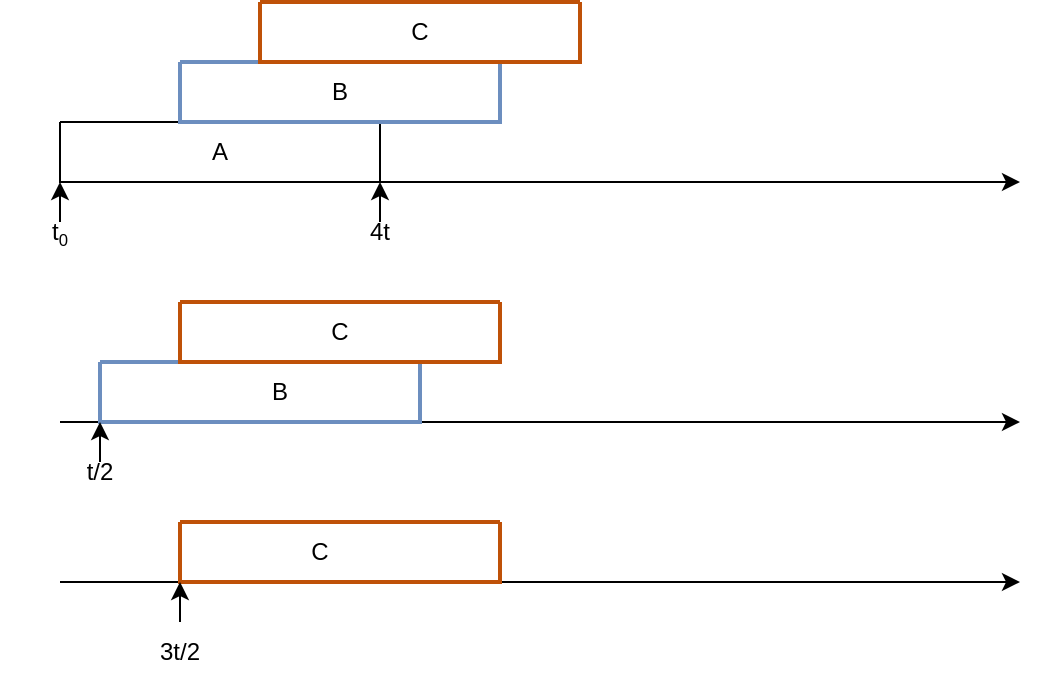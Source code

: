 <mxfile version="22.0.8" type="github">
  <diagram name="Page-1" id="MRqP59V1FNYEx-BHDgKM">
    <mxGraphModel dx="752" dy="430" grid="1" gridSize="10" guides="1" tooltips="1" connect="1" arrows="1" fold="1" page="1" pageScale="1" pageWidth="850" pageHeight="1100" math="0" shadow="0">
      <root>
        <mxCell id="0" />
        <mxCell id="1" parent="0" />
        <mxCell id="uaCIivhBD1w0e1zkZIID-4" value="" style="endArrow=classic;html=1;rounded=0;exitX=1;exitY=1;exitDx=0;exitDy=0;" edge="1" parent="1" source="uaCIivhBD1w0e1zkZIID-7">
          <mxGeometry width="50" height="50" relative="1" as="geometry">
            <mxPoint x="160" y="360" as="sourcePoint" />
            <mxPoint x="640" y="360" as="targetPoint" />
          </mxGeometry>
        </mxCell>
        <mxCell id="uaCIivhBD1w0e1zkZIID-5" value="" style="endArrow=classic;html=1;rounded=0;" edge="1" parent="1">
          <mxGeometry width="50" height="50" relative="1" as="geometry">
            <mxPoint x="160" y="480" as="sourcePoint" />
            <mxPoint x="640" y="480" as="targetPoint" />
          </mxGeometry>
        </mxCell>
        <mxCell id="uaCIivhBD1w0e1zkZIID-8" value="" style="endArrow=classic;html=1;rounded=0;" edge="1" parent="1" target="uaCIivhBD1w0e1zkZIID-7">
          <mxGeometry width="50" height="50" relative="1" as="geometry">
            <mxPoint x="160" y="360" as="sourcePoint" />
            <mxPoint x="640" y="360" as="targetPoint" />
          </mxGeometry>
        </mxCell>
        <mxCell id="uaCIivhBD1w0e1zkZIID-7" value="" style="swimlane;startSize=0;" vertex="1" parent="1">
          <mxGeometry x="160" y="330" width="160" height="30" as="geometry" />
        </mxCell>
        <mxCell id="uaCIivhBD1w0e1zkZIID-27" value="A" style="text;html=1;strokeColor=none;fillColor=none;align=center;verticalAlign=middle;whiteSpace=wrap;rounded=0;" vertex="1" parent="uaCIivhBD1w0e1zkZIID-7">
          <mxGeometry x="50" width="60" height="30" as="geometry" />
        </mxCell>
        <mxCell id="uaCIivhBD1w0e1zkZIID-9" value="t&lt;span style=&quot;font-size: 10px;&quot;&gt;&lt;sub&gt;0&lt;/sub&gt;&lt;/span&gt;" style="text;html=1;strokeColor=none;fillColor=none;align=center;verticalAlign=middle;whiteSpace=wrap;rounded=0;" vertex="1" parent="1">
          <mxGeometry x="130" y="370" width="60" height="30" as="geometry" />
        </mxCell>
        <mxCell id="uaCIivhBD1w0e1zkZIID-11" value="" style="endArrow=classic;html=1;rounded=0;" edge="1" parent="1">
          <mxGeometry width="50" height="50" relative="1" as="geometry">
            <mxPoint x="160" y="380" as="sourcePoint" />
            <mxPoint x="160" y="360" as="targetPoint" />
          </mxGeometry>
        </mxCell>
        <mxCell id="uaCIivhBD1w0e1zkZIID-14" value="" style="swimlane;startSize=0;strokeWidth=2;fillColor=#dae8fc;strokeColor=#6c8ebf;" vertex="1" parent="1">
          <mxGeometry x="180" y="450" width="160" height="30" as="geometry" />
        </mxCell>
        <mxCell id="uaCIivhBD1w0e1zkZIID-34" value="C" style="text;html=1;strokeColor=none;fillColor=none;align=center;verticalAlign=middle;whiteSpace=wrap;rounded=0;" vertex="1" parent="uaCIivhBD1w0e1zkZIID-14">
          <mxGeometry x="90" y="-30" width="60" height="30" as="geometry" />
        </mxCell>
        <mxCell id="uaCIivhBD1w0e1zkZIID-16" value="t/2" style="text;html=1;strokeColor=none;fillColor=none;align=center;verticalAlign=middle;whiteSpace=wrap;rounded=0;" vertex="1" parent="1">
          <mxGeometry x="150" y="490" width="60" height="30" as="geometry" />
        </mxCell>
        <mxCell id="uaCIivhBD1w0e1zkZIID-17" value="" style="endArrow=classic;html=1;rounded=0;entryX=0;entryY=1;entryDx=0;entryDy=0;" edge="1" parent="1" target="uaCIivhBD1w0e1zkZIID-14">
          <mxGeometry width="50" height="50" relative="1" as="geometry">
            <mxPoint x="180" y="500" as="sourcePoint" />
            <mxPoint x="200" y="480" as="targetPoint" />
          </mxGeometry>
        </mxCell>
        <mxCell id="uaCIivhBD1w0e1zkZIID-19" value="" style="swimlane;startSize=0;fillColor=#4DACFF;strokeColor=#6c8ebf;gradientColor=default;strokeWidth=2;" vertex="1" parent="1">
          <mxGeometry x="220" y="300" width="160" height="30" as="geometry" />
        </mxCell>
        <mxCell id="uaCIivhBD1w0e1zkZIID-25" value="" style="swimlane;startSize=0;strokeWidth=2;fillColor=#dae8fc;strokeColor=#BF5108;" vertex="1" parent="uaCIivhBD1w0e1zkZIID-19">
          <mxGeometry x="40" y="-30" width="160" height="30" as="geometry" />
        </mxCell>
        <mxCell id="uaCIivhBD1w0e1zkZIID-35" value="C" style="text;html=1;strokeColor=none;fillColor=none;align=center;verticalAlign=middle;whiteSpace=wrap;rounded=0;" vertex="1" parent="uaCIivhBD1w0e1zkZIID-25">
          <mxGeometry x="50" width="60" height="30" as="geometry" />
        </mxCell>
        <mxCell id="uaCIivhBD1w0e1zkZIID-32" value="B" style="text;html=1;strokeColor=none;fillColor=none;align=center;verticalAlign=middle;whiteSpace=wrap;rounded=0;" vertex="1" parent="uaCIivhBD1w0e1zkZIID-19">
          <mxGeometry x="50" width="60" height="30" as="geometry" />
        </mxCell>
        <mxCell id="uaCIivhBD1w0e1zkZIID-21" value="" style="endArrow=classic;html=1;rounded=0;" edge="1" parent="1">
          <mxGeometry width="50" height="50" relative="1" as="geometry">
            <mxPoint x="160" y="560" as="sourcePoint" />
            <mxPoint x="640" y="560" as="targetPoint" />
          </mxGeometry>
        </mxCell>
        <mxCell id="uaCIivhBD1w0e1zkZIID-22" value="" style="swimlane;startSize=0;strokeWidth=2;fillColor=#dae8fc;strokeColor=#BF5108;" vertex="1" parent="1">
          <mxGeometry x="220" y="530" width="160" height="30" as="geometry" />
        </mxCell>
        <mxCell id="uaCIivhBD1w0e1zkZIID-33" value="C" style="text;html=1;strokeColor=none;fillColor=none;align=center;verticalAlign=middle;whiteSpace=wrap;rounded=0;" vertex="1" parent="uaCIivhBD1w0e1zkZIID-22">
          <mxGeometry x="40" width="60" height="30" as="geometry" />
        </mxCell>
        <mxCell id="uaCIivhBD1w0e1zkZIID-24" value="" style="swimlane;startSize=0;strokeWidth=2;fillColor=#dae8fc;strokeColor=#BF5108;" vertex="1" parent="1">
          <mxGeometry x="220" y="420" width="160" height="30" as="geometry" />
        </mxCell>
        <mxCell id="uaCIivhBD1w0e1zkZIID-28" value="3t/2" style="text;html=1;strokeColor=none;fillColor=none;align=center;verticalAlign=middle;whiteSpace=wrap;rounded=0;" vertex="1" parent="1">
          <mxGeometry x="190" y="580" width="60" height="30" as="geometry" />
        </mxCell>
        <mxCell id="uaCIivhBD1w0e1zkZIID-29" value="" style="endArrow=classic;html=1;rounded=0;exitX=0.5;exitY=0;exitDx=0;exitDy=0;entryX=0;entryY=1;entryDx=0;entryDy=0;" edge="1" parent="1" source="uaCIivhBD1w0e1zkZIID-28" target="uaCIivhBD1w0e1zkZIID-22">
          <mxGeometry width="50" height="50" relative="1" as="geometry">
            <mxPoint x="170" y="430" as="sourcePoint" />
            <mxPoint x="170" y="410" as="targetPoint" />
          </mxGeometry>
        </mxCell>
        <mxCell id="uaCIivhBD1w0e1zkZIID-30" value="B" style="text;html=1;strokeColor=none;fillColor=none;align=center;verticalAlign=middle;whiteSpace=wrap;rounded=0;" vertex="1" parent="1">
          <mxGeometry x="240" y="450" width="60" height="30" as="geometry" />
        </mxCell>
        <mxCell id="uaCIivhBD1w0e1zkZIID-36" value="" style="endArrow=classic;html=1;rounded=0;entryX=1;entryY=1;entryDx=0;entryDy=0;" edge="1" parent="1" target="uaCIivhBD1w0e1zkZIID-7">
          <mxGeometry width="50" height="50" relative="1" as="geometry">
            <mxPoint x="320" y="380" as="sourcePoint" />
            <mxPoint x="170" y="370" as="targetPoint" />
          </mxGeometry>
        </mxCell>
        <mxCell id="uaCIivhBD1w0e1zkZIID-37" value="4t" style="text;html=1;strokeColor=none;fillColor=none;align=center;verticalAlign=middle;whiteSpace=wrap;rounded=0;" vertex="1" parent="1">
          <mxGeometry x="290" y="370" width="60" height="30" as="geometry" />
        </mxCell>
      </root>
    </mxGraphModel>
  </diagram>
</mxfile>
